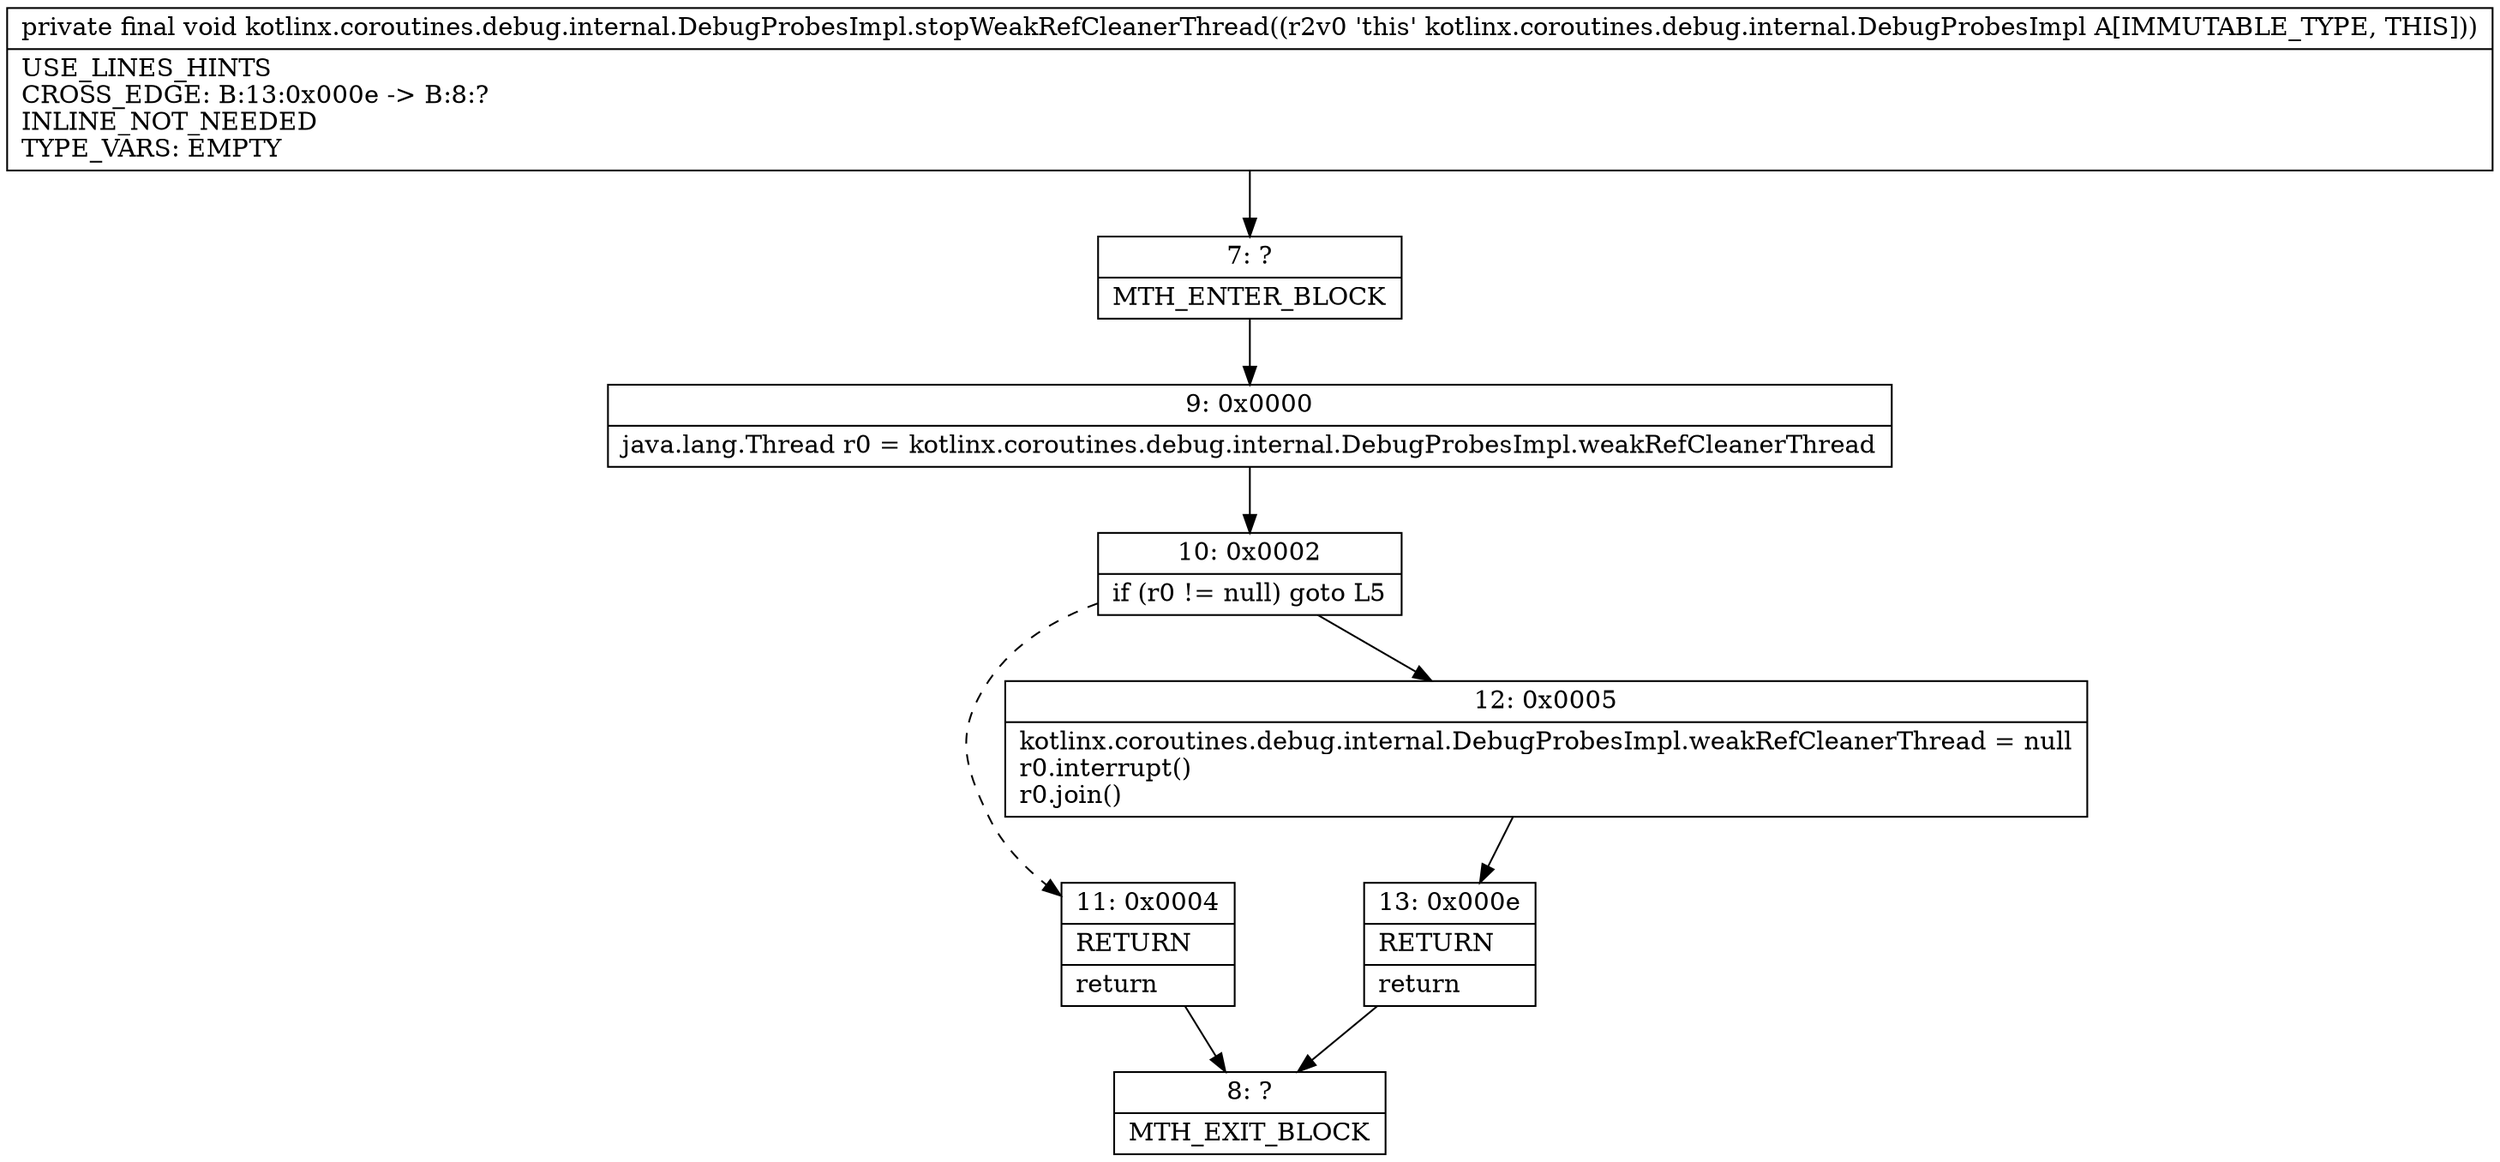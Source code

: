 digraph "CFG forkotlinx.coroutines.debug.internal.DebugProbesImpl.stopWeakRefCleanerThread()V" {
Node_7 [shape=record,label="{7\:\ ?|MTH_ENTER_BLOCK\l}"];
Node_9 [shape=record,label="{9\:\ 0x0000|java.lang.Thread r0 = kotlinx.coroutines.debug.internal.DebugProbesImpl.weakRefCleanerThread\l}"];
Node_10 [shape=record,label="{10\:\ 0x0002|if (r0 != null) goto L5\l}"];
Node_11 [shape=record,label="{11\:\ 0x0004|RETURN\l|return\l}"];
Node_8 [shape=record,label="{8\:\ ?|MTH_EXIT_BLOCK\l}"];
Node_12 [shape=record,label="{12\:\ 0x0005|kotlinx.coroutines.debug.internal.DebugProbesImpl.weakRefCleanerThread = null\lr0.interrupt()\lr0.join()\l}"];
Node_13 [shape=record,label="{13\:\ 0x000e|RETURN\l|return\l}"];
MethodNode[shape=record,label="{private final void kotlinx.coroutines.debug.internal.DebugProbesImpl.stopWeakRefCleanerThread((r2v0 'this' kotlinx.coroutines.debug.internal.DebugProbesImpl A[IMMUTABLE_TYPE, THIS]))  | USE_LINES_HINTS\lCROSS_EDGE: B:13:0x000e \-\> B:8:?\lINLINE_NOT_NEEDED\lTYPE_VARS: EMPTY\l}"];
MethodNode -> Node_7;Node_7 -> Node_9;
Node_9 -> Node_10;
Node_10 -> Node_11[style=dashed];
Node_10 -> Node_12;
Node_11 -> Node_8;
Node_12 -> Node_13;
Node_13 -> Node_8;
}

